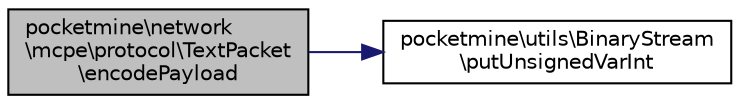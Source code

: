 digraph "pocketmine\network\mcpe\protocol\TextPacket\encodePayload"
{
 // INTERACTIVE_SVG=YES
 // LATEX_PDF_SIZE
  edge [fontname="Helvetica",fontsize="10",labelfontname="Helvetica",labelfontsize="10"];
  node [fontname="Helvetica",fontsize="10",shape=record];
  rankdir="LR";
  Node1 [label="pocketmine\\network\l\\mcpe\\protocol\\TextPacket\l\\encodePayload",height=0.2,width=0.4,color="black", fillcolor="grey75", style="filled", fontcolor="black",tooltip=" "];
  Node1 -> Node2 [color="midnightblue",fontsize="10",style="solid",fontname="Helvetica"];
  Node2 [label="pocketmine\\utils\\BinaryStream\l\\putUnsignedVarInt",height=0.2,width=0.4,color="black", fillcolor="white", style="filled",URL="$d6/dc6/classpocketmine_1_1utils_1_1_binary_stream.html#ad3a3175fe24f3aea110f1732af4aa62f",tooltip=" "];
}
